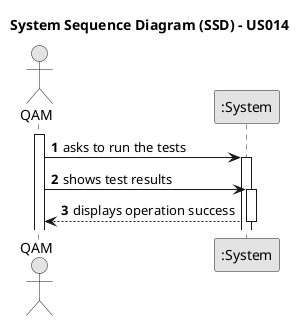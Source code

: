 @startuml
skinparam monochrome true
skinparam packageStyle rectangle
skinparam shadowing false

title System Sequence Diagram (SSD) - US014

autonumber

actor "QAM" as QAM
participant ":System" as System

activate QAM

    QAM -> System : asks to run the tests
    activate System

    QAM -> System : shows test results
    activate System

        System --> QAM : displays operation success
    deactivate System

@enduml